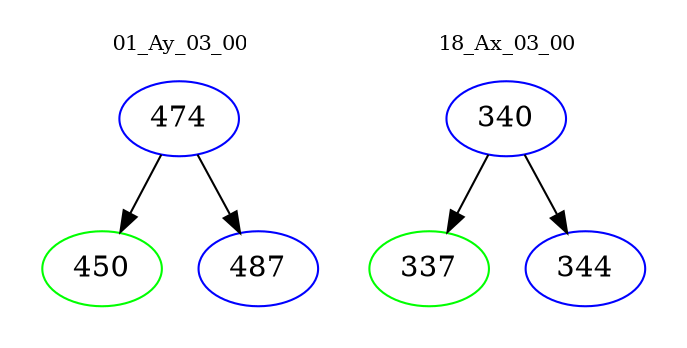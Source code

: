 digraph{
subgraph cluster_0 {
color = white
label = "01_Ay_03_00";
fontsize=10;
T0_474 [label="474", color="blue"]
T0_474 -> T0_450 [color="black"]
T0_450 [label="450", color="green"]
T0_474 -> T0_487 [color="black"]
T0_487 [label="487", color="blue"]
}
subgraph cluster_1 {
color = white
label = "18_Ax_03_00";
fontsize=10;
T1_340 [label="340", color="blue"]
T1_340 -> T1_337 [color="black"]
T1_337 [label="337", color="green"]
T1_340 -> T1_344 [color="black"]
T1_344 [label="344", color="blue"]
}
}
